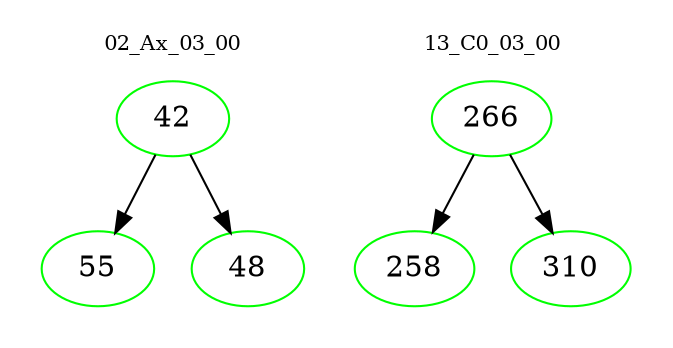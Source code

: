 digraph{
subgraph cluster_0 {
color = white
label = "02_Ax_03_00";
fontsize=10;
T0_42 [label="42", color="green"]
T0_42 -> T0_55 [color="black"]
T0_55 [label="55", color="green"]
T0_42 -> T0_48 [color="black"]
T0_48 [label="48", color="green"]
}
subgraph cluster_1 {
color = white
label = "13_C0_03_00";
fontsize=10;
T1_266 [label="266", color="green"]
T1_266 -> T1_258 [color="black"]
T1_258 [label="258", color="green"]
T1_266 -> T1_310 [color="black"]
T1_310 [label="310", color="green"]
}
}
